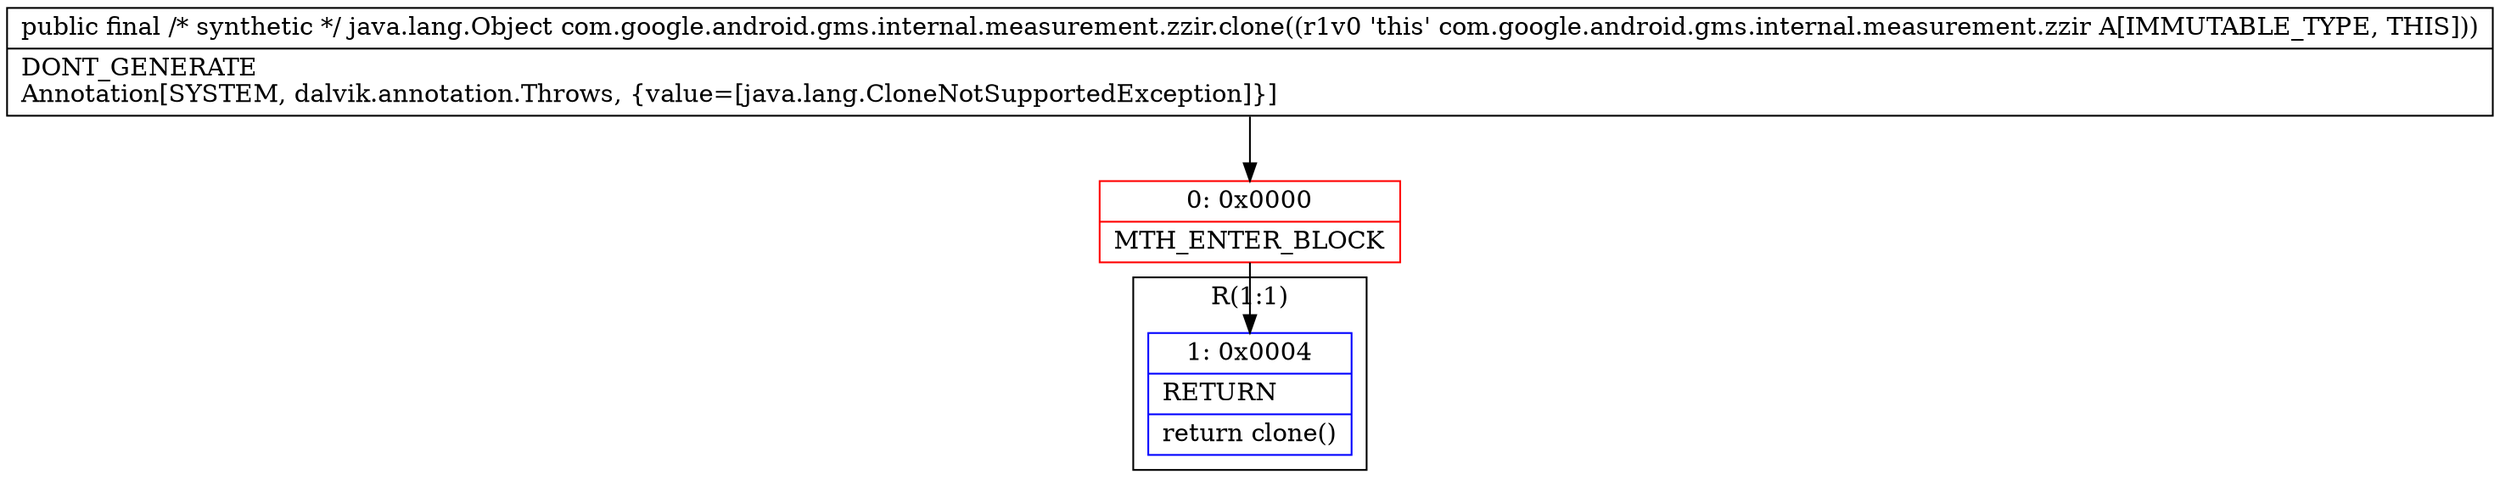 digraph "CFG forcom.google.android.gms.internal.measurement.zzir.clone()Ljava\/lang\/Object;" {
subgraph cluster_Region_886493964 {
label = "R(1:1)";
node [shape=record,color=blue];
Node_1 [shape=record,label="{1\:\ 0x0004|RETURN\l|return clone()\l}"];
}
Node_0 [shape=record,color=red,label="{0\:\ 0x0000|MTH_ENTER_BLOCK\l}"];
MethodNode[shape=record,label="{public final \/* synthetic *\/ java.lang.Object com.google.android.gms.internal.measurement.zzir.clone((r1v0 'this' com.google.android.gms.internal.measurement.zzir A[IMMUTABLE_TYPE, THIS]))  | DONT_GENERATE\lAnnotation[SYSTEM, dalvik.annotation.Throws, \{value=[java.lang.CloneNotSupportedException]\}]\l}"];
MethodNode -> Node_0;
Node_0 -> Node_1;
}


